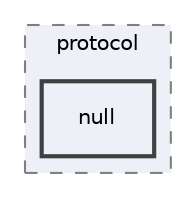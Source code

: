digraph "/Users/jlu/zeek/src/packet_analysis/protocol/null"
{
 // LATEX_PDF_SIZE
  edge [fontname="Helvetica",fontsize="10",labelfontname="Helvetica",labelfontsize="10"];
  node [fontname="Helvetica",fontsize="10",shape=record];
  compound=true
  subgraph clusterdir_d66370ba551cea76de8be34d28adc26c {
    graph [ bgcolor="#edf0f7", pencolor="grey50", style="filled,dashed,", label="protocol", fontname="Helvetica", fontsize="10", URL="dir_d66370ba551cea76de8be34d28adc26c.html"]
  dir_5428b59172daf7fb098a7fb9cdc48cea [shape=box, label="null", style="filled,bold,", fillcolor="#edf0f7", color="grey25", URL="dir_5428b59172daf7fb098a7fb9cdc48cea.html"];
  }
}
